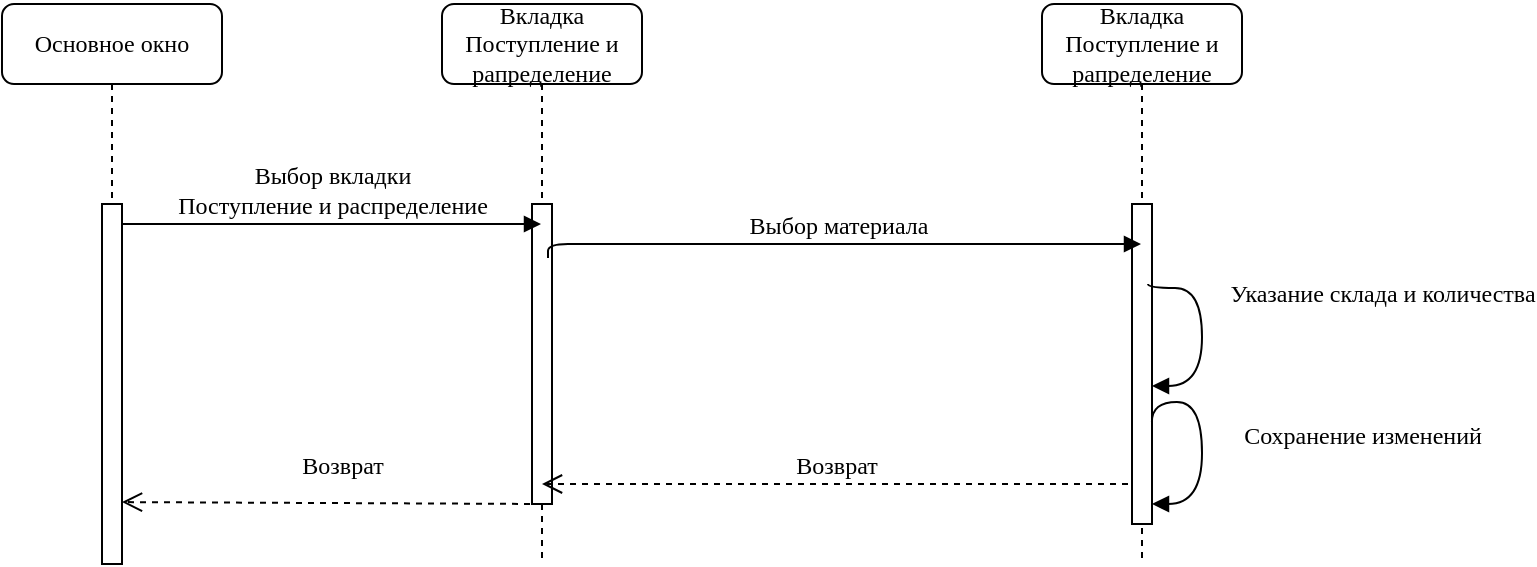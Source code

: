 <mxfile version="22.1.2" type="device">
  <diagram name="Page-1" id="13e1069c-82ec-6db2-03f1-153e76fe0fe0">
    <mxGraphModel dx="1178" dy="790" grid="1" gridSize="10" guides="1" tooltips="1" connect="1" arrows="1" fold="1" page="1" pageScale="1" pageWidth="1100" pageHeight="850" background="none" math="0" shadow="0">
      <root>
        <mxCell id="0" />
        <mxCell id="1" parent="0" />
        <mxCell id="7baba1c4bc27f4b0-2" value="Вкладка Поступление и рапределение" style="shape=umlLifeline;perimeter=lifelinePerimeter;whiteSpace=wrap;html=1;container=1;collapsible=0;recursiveResize=0;outlineConnect=0;rounded=1;shadow=0;comic=0;labelBackgroundColor=none;strokeWidth=1;fontFamily=Verdana;fontSize=12;align=center;" parent="1" vertex="1">
          <mxGeometry x="310" y="80" width="100" height="280" as="geometry" />
        </mxCell>
        <mxCell id="7baba1c4bc27f4b0-10" value="" style="html=1;points=[];perimeter=orthogonalPerimeter;rounded=0;shadow=0;comic=0;labelBackgroundColor=none;strokeWidth=1;fontFamily=Verdana;fontSize=12;align=center;" parent="7baba1c4bc27f4b0-2" vertex="1">
          <mxGeometry x="45" y="100" width="10" height="150" as="geometry" />
        </mxCell>
        <mxCell id="2jb0UfUXojAi2Yqv621_-3" value="Возврат" style="html=1;verticalAlign=bottom;endArrow=open;dashed=1;endSize=8;labelBackgroundColor=none;fontFamily=Verdana;fontSize=12;entryX=1;entryY=0.828;entryDx=0;entryDy=0;entryPerimeter=0;" parent="7baba1c4bc27f4b0-2" target="7baba1c4bc27f4b0-9" edge="1">
          <mxGeometry x="-0.047" y="-10" relative="1" as="geometry">
            <mxPoint x="-200" y="250.0" as="targetPoint" />
            <mxPoint x="50" y="250" as="sourcePoint" />
            <Array as="points" />
            <mxPoint as="offset" />
          </mxGeometry>
        </mxCell>
        <mxCell id="7baba1c4bc27f4b0-3" value="Вкладка Поступление и рапределение" style="shape=umlLifeline;perimeter=lifelinePerimeter;whiteSpace=wrap;html=1;container=1;collapsible=0;recursiveResize=0;outlineConnect=0;rounded=1;shadow=0;comic=0;labelBackgroundColor=none;strokeWidth=1;fontFamily=Verdana;fontSize=12;align=center;" parent="1" vertex="1">
          <mxGeometry x="610" y="80" width="100" height="280" as="geometry" />
        </mxCell>
        <mxCell id="7baba1c4bc27f4b0-13" value="" style="html=1;points=[];perimeter=orthogonalPerimeter;rounded=0;shadow=0;comic=0;labelBackgroundColor=none;strokeWidth=1;fontFamily=Verdana;fontSize=12;align=center;" parent="7baba1c4bc27f4b0-3" vertex="1">
          <mxGeometry x="45" y="100" width="10" height="160" as="geometry" />
        </mxCell>
        <mxCell id="2jb0UfUXojAi2Yqv621_-11" value="&lt;div&gt;Сохранение изменений&lt;/div&gt;" style="html=1;verticalAlign=bottom;endArrow=block;labelBackgroundColor=none;fontFamily=Verdana;fontSize=12;elbow=vertical;edgeStyle=orthogonalEdgeStyle;curved=1;exitX=0.994;exitY=0.682;exitDx=0;exitDy=0;exitPerimeter=0;" parent="7baba1c4bc27f4b0-3" source="7baba1c4bc27f4b0-13" target="7baba1c4bc27f4b0-13" edge="1">
          <mxGeometry x="0.109" y="80" relative="1" as="geometry">
            <mxPoint x="64" y="236" as="sourcePoint" />
            <mxPoint x="110" y="260" as="targetPoint" />
            <Array as="points">
              <mxPoint x="80" y="199" />
              <mxPoint x="80" y="250" />
            </Array>
            <mxPoint as="offset" />
          </mxGeometry>
        </mxCell>
        <mxCell id="QlXq6YQfVXaJkivFBbUZ-1" value="&lt;div&gt;Указание склада и количества&lt;/div&gt;" style="html=1;verticalAlign=bottom;endArrow=block;labelBackgroundColor=none;fontFamily=Verdana;fontSize=12;elbow=vertical;edgeStyle=orthogonalEdgeStyle;curved=1;exitX=0.8;exitY=0.25;exitDx=0;exitDy=0;exitPerimeter=0;" parent="7baba1c4bc27f4b0-3" source="7baba1c4bc27f4b0-13" edge="1">
          <mxGeometry x="-0.204" y="90" relative="1" as="geometry">
            <mxPoint x="55" y="170" as="sourcePoint" />
            <mxPoint x="55" y="191" as="targetPoint" />
            <Array as="points">
              <mxPoint x="53" y="142" />
              <mxPoint x="80" y="142" />
              <mxPoint x="80" y="191" />
            </Array>
            <mxPoint as="offset" />
          </mxGeometry>
        </mxCell>
        <mxCell id="2jb0UfUXojAi2Yqv621_-4" value="Возврат" style="html=1;verticalAlign=bottom;endArrow=open;dashed=1;endSize=8;labelBackgroundColor=none;fontFamily=Verdana;fontSize=12;" parent="7baba1c4bc27f4b0-3" target="7baba1c4bc27f4b0-2" edge="1">
          <mxGeometry relative="1" as="geometry">
            <mxPoint x="-162" y="240" as="targetPoint" />
            <mxPoint x="43" y="240" as="sourcePoint" />
            <Array as="points" />
          </mxGeometry>
        </mxCell>
        <mxCell id="7baba1c4bc27f4b0-8" value="Основное окно " style="shape=umlLifeline;perimeter=lifelinePerimeter;whiteSpace=wrap;html=1;container=1;collapsible=0;recursiveResize=0;outlineConnect=0;rounded=1;shadow=0;comic=0;labelBackgroundColor=none;strokeWidth=1;fontFamily=Verdana;fontSize=12;align=center;" parent="1" vertex="1">
          <mxGeometry x="90" y="80" width="110" height="280" as="geometry" />
        </mxCell>
        <mxCell id="7baba1c4bc27f4b0-9" value="" style="html=1;points=[];perimeter=orthogonalPerimeter;rounded=0;shadow=0;comic=0;labelBackgroundColor=none;strokeWidth=1;fontFamily=Verdana;fontSize=12;align=center;" parent="7baba1c4bc27f4b0-8" vertex="1">
          <mxGeometry x="50" y="100" width="10" height="180" as="geometry" />
        </mxCell>
        <mxCell id="7baba1c4bc27f4b0-11" value="Выбор вкладки &lt;br&gt;Поступление и распределение" style="html=1;verticalAlign=bottom;endArrow=block;labelBackgroundColor=none;fontFamily=Verdana;fontSize=12;edgeStyle=elbowEdgeStyle;elbow=vertical;" parent="1" target="7baba1c4bc27f4b0-2" edge="1">
          <mxGeometry relative="1" as="geometry">
            <mxPoint x="150" y="190" as="sourcePoint" />
            <mxPoint x="285" y="190" as="targetPoint" />
            <Array as="points">
              <mxPoint x="220" y="190" />
            </Array>
          </mxGeometry>
        </mxCell>
        <mxCell id="yorfr9tFos0Biwi4d7dp-1" value="Выбор материала" style="html=1;verticalAlign=bottom;endArrow=block;labelBackgroundColor=none;fontFamily=Verdana;fontSize=12;edgeStyle=elbowEdgeStyle;elbow=vertical;exitX=0.8;exitY=0.18;exitDx=0;exitDy=0;exitPerimeter=0;" parent="1" source="7baba1c4bc27f4b0-10" target="7baba1c4bc27f4b0-3" edge="1">
          <mxGeometry relative="1" as="geometry">
            <mxPoint x="370" y="200" as="sourcePoint" />
            <mxPoint x="580" y="200" as="targetPoint" />
            <Array as="points">
              <mxPoint x="440" y="200" />
            </Array>
          </mxGeometry>
        </mxCell>
      </root>
    </mxGraphModel>
  </diagram>
</mxfile>
